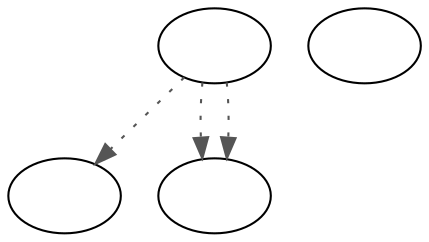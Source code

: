 digraph WORKROOM {
  "start" [style=filled       fillcolor="#FFFFFF"       color="#000000"]
  "start" -> "initialize" [style=dotted color="#555555"]
  "start" -> "explode" [style=dotted color="#555555"]
  "start" -> "explode" [style=dotted color="#555555"]
  "start" [label=""]
  "initialize" [style=filled       fillcolor="#FFFFFF"       color="#000000"]
  "initialize" [label=""]
  "look_at_p_proc" [style=filled       fillcolor="#FFFFFF"       color="#000000"]
  "look_at_p_proc" [label=""]
  "explode" [style=filled       fillcolor="#FFFFFF"       color="#000000"]
  "explode" [label=""]
}